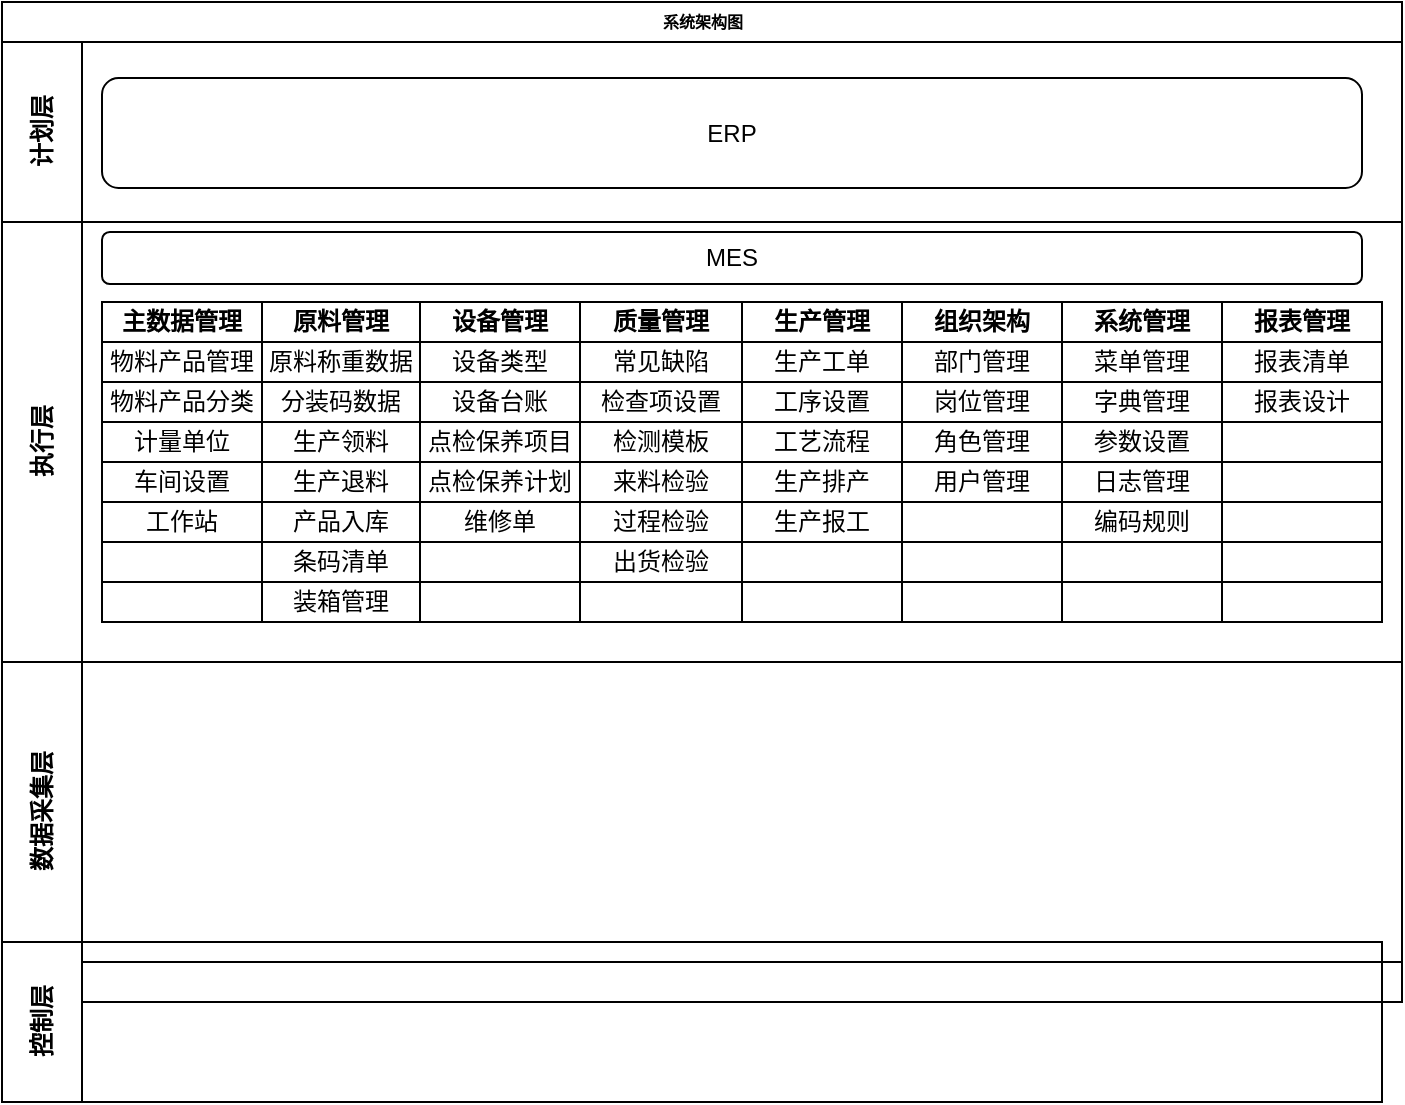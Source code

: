 <mxfile version="21.2.1" type="github">
  <diagram name="Page-1" id="c7488fd3-1785-93aa-aadb-54a6760d102a">
    <mxGraphModel dx="875" dy="465" grid="1" gridSize="10" guides="1" tooltips="1" connect="1" arrows="1" fold="1" page="1" pageScale="1" pageWidth="1100" pageHeight="850" background="none" math="0" shadow="0">
      <root>
        <mxCell id="0" />
        <mxCell id="1" parent="0" />
        <mxCell id="2b4e8129b02d487f-1" value="系统架构图" style="swimlane;html=1;childLayout=stackLayout;horizontal=1;startSize=20;horizontalStack=0;rounded=0;shadow=0;labelBackgroundColor=none;strokeWidth=1;fontFamily=Verdana;fontSize=8;align=center;" parent="1" vertex="1">
          <mxGeometry x="180" y="70" width="700" height="500" as="geometry" />
        </mxCell>
        <mxCell id="2b4e8129b02d487f-2" value="计划层" style="swimlane;html=1;startSize=40;horizontal=0;align=center;" parent="2b4e8129b02d487f-1" vertex="1">
          <mxGeometry y="20" width="700" height="90" as="geometry" />
        </mxCell>
        <mxCell id="jEixtRFuUvfLuJaJq4XK-9" value="ERP" style="rounded=1;whiteSpace=wrap;html=1;" vertex="1" parent="2b4e8129b02d487f-2">
          <mxGeometry x="50" y="18" width="630" height="55" as="geometry" />
        </mxCell>
        <mxCell id="2b4e8129b02d487f-3" value="执行层" style="swimlane;html=1;startSize=40;horizontal=0;" parent="2b4e8129b02d487f-1" vertex="1">
          <mxGeometry y="110" width="700" height="220" as="geometry" />
        </mxCell>
        <mxCell id="jEixtRFuUvfLuJaJq4XK-10" value="MES" style="rounded=1;whiteSpace=wrap;html=1;" vertex="1" parent="2b4e8129b02d487f-3">
          <mxGeometry x="50" y="5" width="630" height="26" as="geometry" />
        </mxCell>
        <mxCell id="jEixtRFuUvfLuJaJq4XK-14" value="" style="childLayout=tableLayout;recursiveResize=0;shadow=0;fillColor=none;" vertex="1" parent="2b4e8129b02d487f-3">
          <mxGeometry x="50" y="40" width="640" height="160" as="geometry" />
        </mxCell>
        <mxCell id="jEixtRFuUvfLuJaJq4XK-15" value="" style="shape=tableRow;horizontal=0;startSize=0;swimlaneHead=0;swimlaneBody=0;top=0;left=0;bottom=0;right=0;dropTarget=0;collapsible=0;recursiveResize=0;expand=0;fontStyle=0;fillColor=none;strokeColor=inherit;" vertex="1" parent="jEixtRFuUvfLuJaJq4XK-14">
          <mxGeometry width="640" height="20" as="geometry" />
        </mxCell>
        <mxCell id="jEixtRFuUvfLuJaJq4XK-31" value="主数据管理" style="connectable=0;recursiveResize=0;strokeColor=inherit;fillColor=none;align=center;whiteSpace=wrap;html=1;fontStyle=1" vertex="1" parent="jEixtRFuUvfLuJaJq4XK-15">
          <mxGeometry width="80" height="20" as="geometry">
            <mxRectangle width="80" height="20" as="alternateBounds" />
          </mxGeometry>
        </mxCell>
        <mxCell id="jEixtRFuUvfLuJaJq4XK-29" value="原料管理" style="connectable=0;recursiveResize=0;strokeColor=inherit;fillColor=none;align=center;whiteSpace=wrap;html=1;fontStyle=1" vertex="1" parent="jEixtRFuUvfLuJaJq4XK-15">
          <mxGeometry x="80" width="79" height="20" as="geometry">
            <mxRectangle width="79" height="20" as="alternateBounds" />
          </mxGeometry>
        </mxCell>
        <mxCell id="jEixtRFuUvfLuJaJq4XK-27" value="&lt;b&gt;设备管理&lt;/b&gt;" style="connectable=0;recursiveResize=0;strokeColor=inherit;fillColor=none;align=center;whiteSpace=wrap;html=1;" vertex="1" parent="jEixtRFuUvfLuJaJq4XK-15">
          <mxGeometry x="159" width="80" height="20" as="geometry">
            <mxRectangle width="80" height="20" as="alternateBounds" />
          </mxGeometry>
        </mxCell>
        <mxCell id="jEixtRFuUvfLuJaJq4XK-16" value="&lt;b&gt;质量管理&lt;/b&gt;" style="connectable=0;recursiveResize=0;strokeColor=inherit;fillColor=none;align=center;whiteSpace=wrap;html=1;" vertex="1" parent="jEixtRFuUvfLuJaJq4XK-15">
          <mxGeometry x="239" width="81" height="20" as="geometry">
            <mxRectangle width="81" height="20" as="alternateBounds" />
          </mxGeometry>
        </mxCell>
        <mxCell id="jEixtRFuUvfLuJaJq4XK-17" value="&lt;b&gt;生产管理&lt;/b&gt;" style="connectable=0;recursiveResize=0;strokeColor=inherit;fillColor=none;align=center;whiteSpace=wrap;html=1;" vertex="1" parent="jEixtRFuUvfLuJaJq4XK-15">
          <mxGeometry x="320" width="80" height="20" as="geometry">
            <mxRectangle width="80" height="20" as="alternateBounds" />
          </mxGeometry>
        </mxCell>
        <mxCell id="jEixtRFuUvfLuJaJq4XK-18" value="&lt;b&gt;组织架构&lt;/b&gt;" style="connectable=0;recursiveResize=0;strokeColor=inherit;fillColor=none;align=center;whiteSpace=wrap;html=1;" vertex="1" parent="jEixtRFuUvfLuJaJq4XK-15">
          <mxGeometry x="400" width="80" height="20" as="geometry">
            <mxRectangle width="80" height="20" as="alternateBounds" />
          </mxGeometry>
        </mxCell>
        <mxCell id="jEixtRFuUvfLuJaJq4XK-83" value="&lt;b&gt;系统管理&lt;/b&gt;" style="connectable=0;recursiveResize=0;strokeColor=inherit;fillColor=none;align=center;whiteSpace=wrap;html=1;" vertex="1" parent="jEixtRFuUvfLuJaJq4XK-15">
          <mxGeometry x="480" width="80" height="20" as="geometry">
            <mxRectangle width="80" height="20" as="alternateBounds" />
          </mxGeometry>
        </mxCell>
        <mxCell id="jEixtRFuUvfLuJaJq4XK-91" value="&lt;b&gt;报表管理&lt;/b&gt;" style="connectable=0;recursiveResize=0;strokeColor=inherit;fillColor=none;align=center;whiteSpace=wrap;html=1;" vertex="1" parent="jEixtRFuUvfLuJaJq4XK-15">
          <mxGeometry x="560" width="80" height="20" as="geometry">
            <mxRectangle width="80" height="20" as="alternateBounds" />
          </mxGeometry>
        </mxCell>
        <mxCell id="jEixtRFuUvfLuJaJq4XK-19" style="shape=tableRow;horizontal=0;startSize=0;swimlaneHead=0;swimlaneBody=0;top=0;left=0;bottom=0;right=0;dropTarget=0;collapsible=0;recursiveResize=0;expand=0;fontStyle=0;fillColor=none;strokeColor=inherit;" vertex="1" parent="jEixtRFuUvfLuJaJq4XK-14">
          <mxGeometry y="20" width="640" height="20" as="geometry" />
        </mxCell>
        <mxCell id="jEixtRFuUvfLuJaJq4XK-32" value="物料产品管理" style="connectable=0;recursiveResize=0;strokeColor=inherit;fillColor=none;align=center;whiteSpace=wrap;html=1;" vertex="1" parent="jEixtRFuUvfLuJaJq4XK-19">
          <mxGeometry width="80" height="20" as="geometry">
            <mxRectangle width="80" height="20" as="alternateBounds" />
          </mxGeometry>
        </mxCell>
        <mxCell id="jEixtRFuUvfLuJaJq4XK-30" value="原料称重数据" style="connectable=0;recursiveResize=0;strokeColor=inherit;fillColor=none;align=center;whiteSpace=wrap;html=1;" vertex="1" parent="jEixtRFuUvfLuJaJq4XK-19">
          <mxGeometry x="80" width="79" height="20" as="geometry">
            <mxRectangle width="79" height="20" as="alternateBounds" />
          </mxGeometry>
        </mxCell>
        <mxCell id="jEixtRFuUvfLuJaJq4XK-28" value="设备类型" style="connectable=0;recursiveResize=0;strokeColor=inherit;fillColor=none;align=center;whiteSpace=wrap;html=1;" vertex="1" parent="jEixtRFuUvfLuJaJq4XK-19">
          <mxGeometry x="159" width="80" height="20" as="geometry">
            <mxRectangle width="80" height="20" as="alternateBounds" />
          </mxGeometry>
        </mxCell>
        <mxCell id="jEixtRFuUvfLuJaJq4XK-20" value="常见缺陷" style="connectable=0;recursiveResize=0;strokeColor=inherit;fillColor=none;align=center;whiteSpace=wrap;html=1;" vertex="1" parent="jEixtRFuUvfLuJaJq4XK-19">
          <mxGeometry x="239" width="81" height="20" as="geometry">
            <mxRectangle width="81" height="20" as="alternateBounds" />
          </mxGeometry>
        </mxCell>
        <mxCell id="jEixtRFuUvfLuJaJq4XK-21" value="生产工单" style="connectable=0;recursiveResize=0;strokeColor=inherit;fillColor=none;align=center;whiteSpace=wrap;html=1;" vertex="1" parent="jEixtRFuUvfLuJaJq4XK-19">
          <mxGeometry x="320" width="80" height="20" as="geometry">
            <mxRectangle width="80" height="20" as="alternateBounds" />
          </mxGeometry>
        </mxCell>
        <mxCell id="jEixtRFuUvfLuJaJq4XK-22" value="部门管理" style="connectable=0;recursiveResize=0;strokeColor=inherit;fillColor=none;align=center;whiteSpace=wrap;html=1;" vertex="1" parent="jEixtRFuUvfLuJaJq4XK-19">
          <mxGeometry x="400" width="80" height="20" as="geometry">
            <mxRectangle width="80" height="20" as="alternateBounds" />
          </mxGeometry>
        </mxCell>
        <mxCell id="jEixtRFuUvfLuJaJq4XK-84" value="菜单管理" style="connectable=0;recursiveResize=0;strokeColor=inherit;fillColor=none;align=center;whiteSpace=wrap;html=1;" vertex="1" parent="jEixtRFuUvfLuJaJq4XK-19">
          <mxGeometry x="480" width="80" height="20" as="geometry">
            <mxRectangle width="80" height="20" as="alternateBounds" />
          </mxGeometry>
        </mxCell>
        <mxCell id="jEixtRFuUvfLuJaJq4XK-92" value="报表清单" style="connectable=0;recursiveResize=0;strokeColor=inherit;fillColor=none;align=center;whiteSpace=wrap;html=1;" vertex="1" parent="jEixtRFuUvfLuJaJq4XK-19">
          <mxGeometry x="560" width="80" height="20" as="geometry">
            <mxRectangle width="80" height="20" as="alternateBounds" />
          </mxGeometry>
        </mxCell>
        <mxCell id="jEixtRFuUvfLuJaJq4XK-33" style="shape=tableRow;horizontal=0;startSize=0;swimlaneHead=0;swimlaneBody=0;top=0;left=0;bottom=0;right=0;dropTarget=0;collapsible=0;recursiveResize=0;expand=0;fontStyle=0;fillColor=none;strokeColor=inherit;" vertex="1" parent="jEixtRFuUvfLuJaJq4XK-14">
          <mxGeometry y="40" width="640" height="20" as="geometry" />
        </mxCell>
        <mxCell id="jEixtRFuUvfLuJaJq4XK-34" value="物料产品分类" style="connectable=0;recursiveResize=0;strokeColor=inherit;fillColor=none;align=center;whiteSpace=wrap;html=1;" vertex="1" parent="jEixtRFuUvfLuJaJq4XK-33">
          <mxGeometry width="80" height="20" as="geometry">
            <mxRectangle width="80" height="20" as="alternateBounds" />
          </mxGeometry>
        </mxCell>
        <mxCell id="jEixtRFuUvfLuJaJq4XK-35" value="分装码数据" style="connectable=0;recursiveResize=0;strokeColor=inherit;fillColor=none;align=center;whiteSpace=wrap;html=1;" vertex="1" parent="jEixtRFuUvfLuJaJq4XK-33">
          <mxGeometry x="80" width="79" height="20" as="geometry">
            <mxRectangle width="79" height="20" as="alternateBounds" />
          </mxGeometry>
        </mxCell>
        <mxCell id="jEixtRFuUvfLuJaJq4XK-36" value="设备台账" style="connectable=0;recursiveResize=0;strokeColor=inherit;fillColor=none;align=center;whiteSpace=wrap;html=1;" vertex="1" parent="jEixtRFuUvfLuJaJq4XK-33">
          <mxGeometry x="159" width="80" height="20" as="geometry">
            <mxRectangle width="80" height="20" as="alternateBounds" />
          </mxGeometry>
        </mxCell>
        <mxCell id="jEixtRFuUvfLuJaJq4XK-37" value="检查项设置" style="connectable=0;recursiveResize=0;strokeColor=inherit;fillColor=none;align=center;whiteSpace=wrap;html=1;" vertex="1" parent="jEixtRFuUvfLuJaJq4XK-33">
          <mxGeometry x="239" width="81" height="20" as="geometry">
            <mxRectangle width="81" height="20" as="alternateBounds" />
          </mxGeometry>
        </mxCell>
        <mxCell id="jEixtRFuUvfLuJaJq4XK-38" value="工序设置" style="connectable=0;recursiveResize=0;strokeColor=inherit;fillColor=none;align=center;whiteSpace=wrap;html=1;" vertex="1" parent="jEixtRFuUvfLuJaJq4XK-33">
          <mxGeometry x="320" width="80" height="20" as="geometry">
            <mxRectangle width="80" height="20" as="alternateBounds" />
          </mxGeometry>
        </mxCell>
        <mxCell id="jEixtRFuUvfLuJaJq4XK-39" value="岗位管理" style="connectable=0;recursiveResize=0;strokeColor=inherit;fillColor=none;align=center;whiteSpace=wrap;html=1;" vertex="1" parent="jEixtRFuUvfLuJaJq4XK-33">
          <mxGeometry x="400" width="80" height="20" as="geometry">
            <mxRectangle width="80" height="20" as="alternateBounds" />
          </mxGeometry>
        </mxCell>
        <mxCell id="jEixtRFuUvfLuJaJq4XK-85" value="字典管理" style="connectable=0;recursiveResize=0;strokeColor=inherit;fillColor=none;align=center;whiteSpace=wrap;html=1;" vertex="1" parent="jEixtRFuUvfLuJaJq4XK-33">
          <mxGeometry x="480" width="80" height="20" as="geometry">
            <mxRectangle width="80" height="20" as="alternateBounds" />
          </mxGeometry>
        </mxCell>
        <mxCell id="jEixtRFuUvfLuJaJq4XK-93" value="报表设计" style="connectable=0;recursiveResize=0;strokeColor=inherit;fillColor=none;align=center;whiteSpace=wrap;html=1;" vertex="1" parent="jEixtRFuUvfLuJaJq4XK-33">
          <mxGeometry x="560" width="80" height="20" as="geometry">
            <mxRectangle width="80" height="20" as="alternateBounds" />
          </mxGeometry>
        </mxCell>
        <mxCell id="jEixtRFuUvfLuJaJq4XK-40" style="shape=tableRow;horizontal=0;startSize=0;swimlaneHead=0;swimlaneBody=0;top=0;left=0;bottom=0;right=0;dropTarget=0;collapsible=0;recursiveResize=0;expand=0;fontStyle=0;fillColor=none;strokeColor=inherit;" vertex="1" parent="jEixtRFuUvfLuJaJq4XK-14">
          <mxGeometry y="60" width="640" height="20" as="geometry" />
        </mxCell>
        <mxCell id="jEixtRFuUvfLuJaJq4XK-41" value="计量单位" style="connectable=0;recursiveResize=0;strokeColor=inherit;fillColor=none;align=center;whiteSpace=wrap;html=1;" vertex="1" parent="jEixtRFuUvfLuJaJq4XK-40">
          <mxGeometry width="80" height="20" as="geometry">
            <mxRectangle width="80" height="20" as="alternateBounds" />
          </mxGeometry>
        </mxCell>
        <mxCell id="jEixtRFuUvfLuJaJq4XK-42" value="生产领料" style="connectable=0;recursiveResize=0;strokeColor=inherit;fillColor=none;align=center;whiteSpace=wrap;html=1;" vertex="1" parent="jEixtRFuUvfLuJaJq4XK-40">
          <mxGeometry x="80" width="79" height="20" as="geometry">
            <mxRectangle width="79" height="20" as="alternateBounds" />
          </mxGeometry>
        </mxCell>
        <mxCell id="jEixtRFuUvfLuJaJq4XK-43" value="点检保养项目" style="connectable=0;recursiveResize=0;strokeColor=inherit;fillColor=none;align=center;whiteSpace=wrap;html=1;" vertex="1" parent="jEixtRFuUvfLuJaJq4XK-40">
          <mxGeometry x="159" width="80" height="20" as="geometry">
            <mxRectangle width="80" height="20" as="alternateBounds" />
          </mxGeometry>
        </mxCell>
        <mxCell id="jEixtRFuUvfLuJaJq4XK-44" value="检测模板" style="connectable=0;recursiveResize=0;strokeColor=inherit;fillColor=none;align=center;whiteSpace=wrap;html=1;" vertex="1" parent="jEixtRFuUvfLuJaJq4XK-40">
          <mxGeometry x="239" width="81" height="20" as="geometry">
            <mxRectangle width="81" height="20" as="alternateBounds" />
          </mxGeometry>
        </mxCell>
        <mxCell id="jEixtRFuUvfLuJaJq4XK-45" value="工艺流程" style="connectable=0;recursiveResize=0;strokeColor=inherit;fillColor=none;align=center;whiteSpace=wrap;html=1;" vertex="1" parent="jEixtRFuUvfLuJaJq4XK-40">
          <mxGeometry x="320" width="80" height="20" as="geometry">
            <mxRectangle width="80" height="20" as="alternateBounds" />
          </mxGeometry>
        </mxCell>
        <mxCell id="jEixtRFuUvfLuJaJq4XK-46" value="角色管理" style="connectable=0;recursiveResize=0;strokeColor=inherit;fillColor=none;align=center;whiteSpace=wrap;html=1;" vertex="1" parent="jEixtRFuUvfLuJaJq4XK-40">
          <mxGeometry x="400" width="80" height="20" as="geometry">
            <mxRectangle width="80" height="20" as="alternateBounds" />
          </mxGeometry>
        </mxCell>
        <mxCell id="jEixtRFuUvfLuJaJq4XK-86" value="参数设置" style="connectable=0;recursiveResize=0;strokeColor=inherit;fillColor=none;align=center;whiteSpace=wrap;html=1;" vertex="1" parent="jEixtRFuUvfLuJaJq4XK-40">
          <mxGeometry x="480" width="80" height="20" as="geometry">
            <mxRectangle width="80" height="20" as="alternateBounds" />
          </mxGeometry>
        </mxCell>
        <mxCell id="jEixtRFuUvfLuJaJq4XK-94" style="connectable=0;recursiveResize=0;strokeColor=inherit;fillColor=none;align=center;whiteSpace=wrap;html=1;" vertex="1" parent="jEixtRFuUvfLuJaJq4XK-40">
          <mxGeometry x="560" width="80" height="20" as="geometry">
            <mxRectangle width="80" height="20" as="alternateBounds" />
          </mxGeometry>
        </mxCell>
        <mxCell id="jEixtRFuUvfLuJaJq4XK-54" style="shape=tableRow;horizontal=0;startSize=0;swimlaneHead=0;swimlaneBody=0;top=0;left=0;bottom=0;right=0;dropTarget=0;collapsible=0;recursiveResize=0;expand=0;fontStyle=0;fillColor=none;strokeColor=inherit;" vertex="1" parent="jEixtRFuUvfLuJaJq4XK-14">
          <mxGeometry y="80" width="640" height="20" as="geometry" />
        </mxCell>
        <mxCell id="jEixtRFuUvfLuJaJq4XK-55" value="车间设置" style="connectable=0;recursiveResize=0;strokeColor=inherit;fillColor=none;align=center;whiteSpace=wrap;html=1;" vertex="1" parent="jEixtRFuUvfLuJaJq4XK-54">
          <mxGeometry width="80" height="20" as="geometry">
            <mxRectangle width="80" height="20" as="alternateBounds" />
          </mxGeometry>
        </mxCell>
        <mxCell id="jEixtRFuUvfLuJaJq4XK-56" value="生产退料" style="connectable=0;recursiveResize=0;strokeColor=inherit;fillColor=none;align=center;whiteSpace=wrap;html=1;" vertex="1" parent="jEixtRFuUvfLuJaJq4XK-54">
          <mxGeometry x="80" width="79" height="20" as="geometry">
            <mxRectangle width="79" height="20" as="alternateBounds" />
          </mxGeometry>
        </mxCell>
        <mxCell id="jEixtRFuUvfLuJaJq4XK-57" value="点检保养计划" style="connectable=0;recursiveResize=0;strokeColor=inherit;fillColor=none;align=center;whiteSpace=wrap;html=1;" vertex="1" parent="jEixtRFuUvfLuJaJq4XK-54">
          <mxGeometry x="159" width="80" height="20" as="geometry">
            <mxRectangle width="80" height="20" as="alternateBounds" />
          </mxGeometry>
        </mxCell>
        <mxCell id="jEixtRFuUvfLuJaJq4XK-58" value="来料检验" style="connectable=0;recursiveResize=0;strokeColor=inherit;fillColor=none;align=center;whiteSpace=wrap;html=1;" vertex="1" parent="jEixtRFuUvfLuJaJq4XK-54">
          <mxGeometry x="239" width="81" height="20" as="geometry">
            <mxRectangle width="81" height="20" as="alternateBounds" />
          </mxGeometry>
        </mxCell>
        <mxCell id="jEixtRFuUvfLuJaJq4XK-59" value="生产排产" style="connectable=0;recursiveResize=0;strokeColor=inherit;fillColor=none;align=center;whiteSpace=wrap;html=1;" vertex="1" parent="jEixtRFuUvfLuJaJq4XK-54">
          <mxGeometry x="320" width="80" height="20" as="geometry">
            <mxRectangle width="80" height="20" as="alternateBounds" />
          </mxGeometry>
        </mxCell>
        <mxCell id="jEixtRFuUvfLuJaJq4XK-60" value="用户管理" style="connectable=0;recursiveResize=0;strokeColor=inherit;fillColor=none;align=center;whiteSpace=wrap;html=1;" vertex="1" parent="jEixtRFuUvfLuJaJq4XK-54">
          <mxGeometry x="400" width="80" height="20" as="geometry">
            <mxRectangle width="80" height="20" as="alternateBounds" />
          </mxGeometry>
        </mxCell>
        <mxCell id="jEixtRFuUvfLuJaJq4XK-87" value="日志管理" style="connectable=0;recursiveResize=0;strokeColor=inherit;fillColor=none;align=center;whiteSpace=wrap;html=1;" vertex="1" parent="jEixtRFuUvfLuJaJq4XK-54">
          <mxGeometry x="480" width="80" height="20" as="geometry">
            <mxRectangle width="80" height="20" as="alternateBounds" />
          </mxGeometry>
        </mxCell>
        <mxCell id="jEixtRFuUvfLuJaJq4XK-95" style="connectable=0;recursiveResize=0;strokeColor=inherit;fillColor=none;align=center;whiteSpace=wrap;html=1;" vertex="1" parent="jEixtRFuUvfLuJaJq4XK-54">
          <mxGeometry x="560" width="80" height="20" as="geometry">
            <mxRectangle width="80" height="20" as="alternateBounds" />
          </mxGeometry>
        </mxCell>
        <mxCell id="jEixtRFuUvfLuJaJq4XK-47" style="shape=tableRow;horizontal=0;startSize=0;swimlaneHead=0;swimlaneBody=0;top=0;left=0;bottom=0;right=0;dropTarget=0;collapsible=0;recursiveResize=0;expand=0;fontStyle=0;fillColor=none;strokeColor=inherit;" vertex="1" parent="jEixtRFuUvfLuJaJq4XK-14">
          <mxGeometry y="100" width="640" height="20" as="geometry" />
        </mxCell>
        <mxCell id="jEixtRFuUvfLuJaJq4XK-48" value="工作站" style="connectable=0;recursiveResize=0;strokeColor=inherit;fillColor=none;align=center;whiteSpace=wrap;html=1;" vertex="1" parent="jEixtRFuUvfLuJaJq4XK-47">
          <mxGeometry width="80" height="20" as="geometry">
            <mxRectangle width="80" height="20" as="alternateBounds" />
          </mxGeometry>
        </mxCell>
        <mxCell id="jEixtRFuUvfLuJaJq4XK-49" value="产品入库" style="connectable=0;recursiveResize=0;strokeColor=inherit;fillColor=none;align=center;whiteSpace=wrap;html=1;" vertex="1" parent="jEixtRFuUvfLuJaJq4XK-47">
          <mxGeometry x="80" width="79" height="20" as="geometry">
            <mxRectangle width="79" height="20" as="alternateBounds" />
          </mxGeometry>
        </mxCell>
        <mxCell id="jEixtRFuUvfLuJaJq4XK-50" value="维修单" style="connectable=0;recursiveResize=0;strokeColor=inherit;fillColor=none;align=center;whiteSpace=wrap;html=1;" vertex="1" parent="jEixtRFuUvfLuJaJq4XK-47">
          <mxGeometry x="159" width="80" height="20" as="geometry">
            <mxRectangle width="80" height="20" as="alternateBounds" />
          </mxGeometry>
        </mxCell>
        <mxCell id="jEixtRFuUvfLuJaJq4XK-51" value="过程检验" style="connectable=0;recursiveResize=0;strokeColor=inherit;fillColor=none;align=center;whiteSpace=wrap;html=1;" vertex="1" parent="jEixtRFuUvfLuJaJq4XK-47">
          <mxGeometry x="239" width="81" height="20" as="geometry">
            <mxRectangle width="81" height="20" as="alternateBounds" />
          </mxGeometry>
        </mxCell>
        <mxCell id="jEixtRFuUvfLuJaJq4XK-52" value="生产报工" style="connectable=0;recursiveResize=0;strokeColor=inherit;fillColor=none;align=center;whiteSpace=wrap;html=1;" vertex="1" parent="jEixtRFuUvfLuJaJq4XK-47">
          <mxGeometry x="320" width="80" height="20" as="geometry">
            <mxRectangle width="80" height="20" as="alternateBounds" />
          </mxGeometry>
        </mxCell>
        <mxCell id="jEixtRFuUvfLuJaJq4XK-53" style="connectable=0;recursiveResize=0;strokeColor=inherit;fillColor=none;align=center;whiteSpace=wrap;html=1;" vertex="1" parent="jEixtRFuUvfLuJaJq4XK-47">
          <mxGeometry x="400" width="80" height="20" as="geometry">
            <mxRectangle width="80" height="20" as="alternateBounds" />
          </mxGeometry>
        </mxCell>
        <mxCell id="jEixtRFuUvfLuJaJq4XK-88" value="编码规则" style="connectable=0;recursiveResize=0;strokeColor=inherit;fillColor=none;align=center;whiteSpace=wrap;html=1;" vertex="1" parent="jEixtRFuUvfLuJaJq4XK-47">
          <mxGeometry x="480" width="80" height="20" as="geometry">
            <mxRectangle width="80" height="20" as="alternateBounds" />
          </mxGeometry>
        </mxCell>
        <mxCell id="jEixtRFuUvfLuJaJq4XK-96" style="connectable=0;recursiveResize=0;strokeColor=inherit;fillColor=none;align=center;whiteSpace=wrap;html=1;" vertex="1" parent="jEixtRFuUvfLuJaJq4XK-47">
          <mxGeometry x="560" width="80" height="20" as="geometry">
            <mxRectangle width="80" height="20" as="alternateBounds" />
          </mxGeometry>
        </mxCell>
        <mxCell id="jEixtRFuUvfLuJaJq4XK-68" style="shape=tableRow;horizontal=0;startSize=0;swimlaneHead=0;swimlaneBody=0;top=0;left=0;bottom=0;right=0;dropTarget=0;collapsible=0;recursiveResize=0;expand=0;fontStyle=0;fillColor=none;strokeColor=inherit;" vertex="1" parent="jEixtRFuUvfLuJaJq4XK-14">
          <mxGeometry y="120" width="640" height="20" as="geometry" />
        </mxCell>
        <mxCell id="jEixtRFuUvfLuJaJq4XK-69" style="connectable=0;recursiveResize=0;strokeColor=inherit;fillColor=none;align=center;whiteSpace=wrap;html=1;" vertex="1" parent="jEixtRFuUvfLuJaJq4XK-68">
          <mxGeometry width="80" height="20" as="geometry">
            <mxRectangle width="80" height="20" as="alternateBounds" />
          </mxGeometry>
        </mxCell>
        <mxCell id="jEixtRFuUvfLuJaJq4XK-70" value="条码清单" style="connectable=0;recursiveResize=0;strokeColor=inherit;fillColor=none;align=center;whiteSpace=wrap;html=1;" vertex="1" parent="jEixtRFuUvfLuJaJq4XK-68">
          <mxGeometry x="80" width="79" height="20" as="geometry">
            <mxRectangle width="79" height="20" as="alternateBounds" />
          </mxGeometry>
        </mxCell>
        <mxCell id="jEixtRFuUvfLuJaJq4XK-71" style="connectable=0;recursiveResize=0;strokeColor=inherit;fillColor=none;align=center;whiteSpace=wrap;html=1;" vertex="1" parent="jEixtRFuUvfLuJaJq4XK-68">
          <mxGeometry x="159" width="80" height="20" as="geometry">
            <mxRectangle width="80" height="20" as="alternateBounds" />
          </mxGeometry>
        </mxCell>
        <mxCell id="jEixtRFuUvfLuJaJq4XK-72" value="出货检验" style="connectable=0;recursiveResize=0;strokeColor=inherit;fillColor=none;align=center;whiteSpace=wrap;html=1;" vertex="1" parent="jEixtRFuUvfLuJaJq4XK-68">
          <mxGeometry x="239" width="81" height="20" as="geometry">
            <mxRectangle width="81" height="20" as="alternateBounds" />
          </mxGeometry>
        </mxCell>
        <mxCell id="jEixtRFuUvfLuJaJq4XK-73" style="connectable=0;recursiveResize=0;strokeColor=inherit;fillColor=none;align=center;whiteSpace=wrap;html=1;" vertex="1" parent="jEixtRFuUvfLuJaJq4XK-68">
          <mxGeometry x="320" width="80" height="20" as="geometry">
            <mxRectangle width="80" height="20" as="alternateBounds" />
          </mxGeometry>
        </mxCell>
        <mxCell id="jEixtRFuUvfLuJaJq4XK-74" style="connectable=0;recursiveResize=0;strokeColor=inherit;fillColor=none;align=center;whiteSpace=wrap;html=1;" vertex="1" parent="jEixtRFuUvfLuJaJq4XK-68">
          <mxGeometry x="400" width="80" height="20" as="geometry">
            <mxRectangle width="80" height="20" as="alternateBounds" />
          </mxGeometry>
        </mxCell>
        <mxCell id="jEixtRFuUvfLuJaJq4XK-89" style="connectable=0;recursiveResize=0;strokeColor=inherit;fillColor=none;align=center;whiteSpace=wrap;html=1;" vertex="1" parent="jEixtRFuUvfLuJaJq4XK-68">
          <mxGeometry x="480" width="80" height="20" as="geometry">
            <mxRectangle width="80" height="20" as="alternateBounds" />
          </mxGeometry>
        </mxCell>
        <mxCell id="jEixtRFuUvfLuJaJq4XK-97" style="connectable=0;recursiveResize=0;strokeColor=inherit;fillColor=none;align=center;whiteSpace=wrap;html=1;" vertex="1" parent="jEixtRFuUvfLuJaJq4XK-68">
          <mxGeometry x="560" width="80" height="20" as="geometry">
            <mxRectangle width="80" height="20" as="alternateBounds" />
          </mxGeometry>
        </mxCell>
        <mxCell id="jEixtRFuUvfLuJaJq4XK-61" style="shape=tableRow;horizontal=0;startSize=0;swimlaneHead=0;swimlaneBody=0;top=0;left=0;bottom=0;right=0;dropTarget=0;collapsible=0;recursiveResize=0;expand=0;fontStyle=0;fillColor=none;strokeColor=inherit;" vertex="1" parent="jEixtRFuUvfLuJaJq4XK-14">
          <mxGeometry y="140" width="640" height="20" as="geometry" />
        </mxCell>
        <mxCell id="jEixtRFuUvfLuJaJq4XK-62" style="connectable=0;recursiveResize=0;strokeColor=inherit;fillColor=none;align=center;whiteSpace=wrap;html=1;" vertex="1" parent="jEixtRFuUvfLuJaJq4XK-61">
          <mxGeometry width="80" height="20" as="geometry">
            <mxRectangle width="80" height="20" as="alternateBounds" />
          </mxGeometry>
        </mxCell>
        <mxCell id="jEixtRFuUvfLuJaJq4XK-63" value="装箱管理" style="connectable=0;recursiveResize=0;strokeColor=inherit;fillColor=none;align=center;whiteSpace=wrap;html=1;" vertex="1" parent="jEixtRFuUvfLuJaJq4XK-61">
          <mxGeometry x="80" width="79" height="20" as="geometry">
            <mxRectangle width="79" height="20" as="alternateBounds" />
          </mxGeometry>
        </mxCell>
        <mxCell id="jEixtRFuUvfLuJaJq4XK-64" style="connectable=0;recursiveResize=0;strokeColor=inherit;fillColor=none;align=center;whiteSpace=wrap;html=1;" vertex="1" parent="jEixtRFuUvfLuJaJq4XK-61">
          <mxGeometry x="159" width="80" height="20" as="geometry">
            <mxRectangle width="80" height="20" as="alternateBounds" />
          </mxGeometry>
        </mxCell>
        <mxCell id="jEixtRFuUvfLuJaJq4XK-65" style="connectable=0;recursiveResize=0;strokeColor=inherit;fillColor=none;align=center;whiteSpace=wrap;html=1;" vertex="1" parent="jEixtRFuUvfLuJaJq4XK-61">
          <mxGeometry x="239" width="81" height="20" as="geometry">
            <mxRectangle width="81" height="20" as="alternateBounds" />
          </mxGeometry>
        </mxCell>
        <mxCell id="jEixtRFuUvfLuJaJq4XK-66" style="connectable=0;recursiveResize=0;strokeColor=inherit;fillColor=none;align=center;whiteSpace=wrap;html=1;" vertex="1" parent="jEixtRFuUvfLuJaJq4XK-61">
          <mxGeometry x="320" width="80" height="20" as="geometry">
            <mxRectangle width="80" height="20" as="alternateBounds" />
          </mxGeometry>
        </mxCell>
        <mxCell id="jEixtRFuUvfLuJaJq4XK-67" style="connectable=0;recursiveResize=0;strokeColor=inherit;fillColor=none;align=center;whiteSpace=wrap;html=1;" vertex="1" parent="jEixtRFuUvfLuJaJq4XK-61">
          <mxGeometry x="400" width="80" height="20" as="geometry">
            <mxRectangle width="80" height="20" as="alternateBounds" />
          </mxGeometry>
        </mxCell>
        <mxCell id="jEixtRFuUvfLuJaJq4XK-90" style="connectable=0;recursiveResize=0;strokeColor=inherit;fillColor=none;align=center;whiteSpace=wrap;html=1;" vertex="1" parent="jEixtRFuUvfLuJaJq4XK-61">
          <mxGeometry x="480" width="80" height="20" as="geometry">
            <mxRectangle width="80" height="20" as="alternateBounds" />
          </mxGeometry>
        </mxCell>
        <mxCell id="jEixtRFuUvfLuJaJq4XK-98" style="connectable=0;recursiveResize=0;strokeColor=inherit;fillColor=none;align=center;whiteSpace=wrap;html=1;" vertex="1" parent="jEixtRFuUvfLuJaJq4XK-61">
          <mxGeometry x="560" width="80" height="20" as="geometry">
            <mxRectangle width="80" height="20" as="alternateBounds" />
          </mxGeometry>
        </mxCell>
        <mxCell id="2b4e8129b02d487f-4" value="数据采集层" style="swimlane;html=1;startSize=40;horizontal=0;" parent="2b4e8129b02d487f-1" vertex="1">
          <mxGeometry y="330" width="700" height="150" as="geometry" />
        </mxCell>
        <mxCell id="jEixtRFuUvfLuJaJq4XK-1" value="控制层" style="swimlane;html=1;startSize=40;horizontal=0;" vertex="1" parent="1">
          <mxGeometry x="180" y="540" width="690" height="80" as="geometry" />
        </mxCell>
      </root>
    </mxGraphModel>
  </diagram>
</mxfile>
